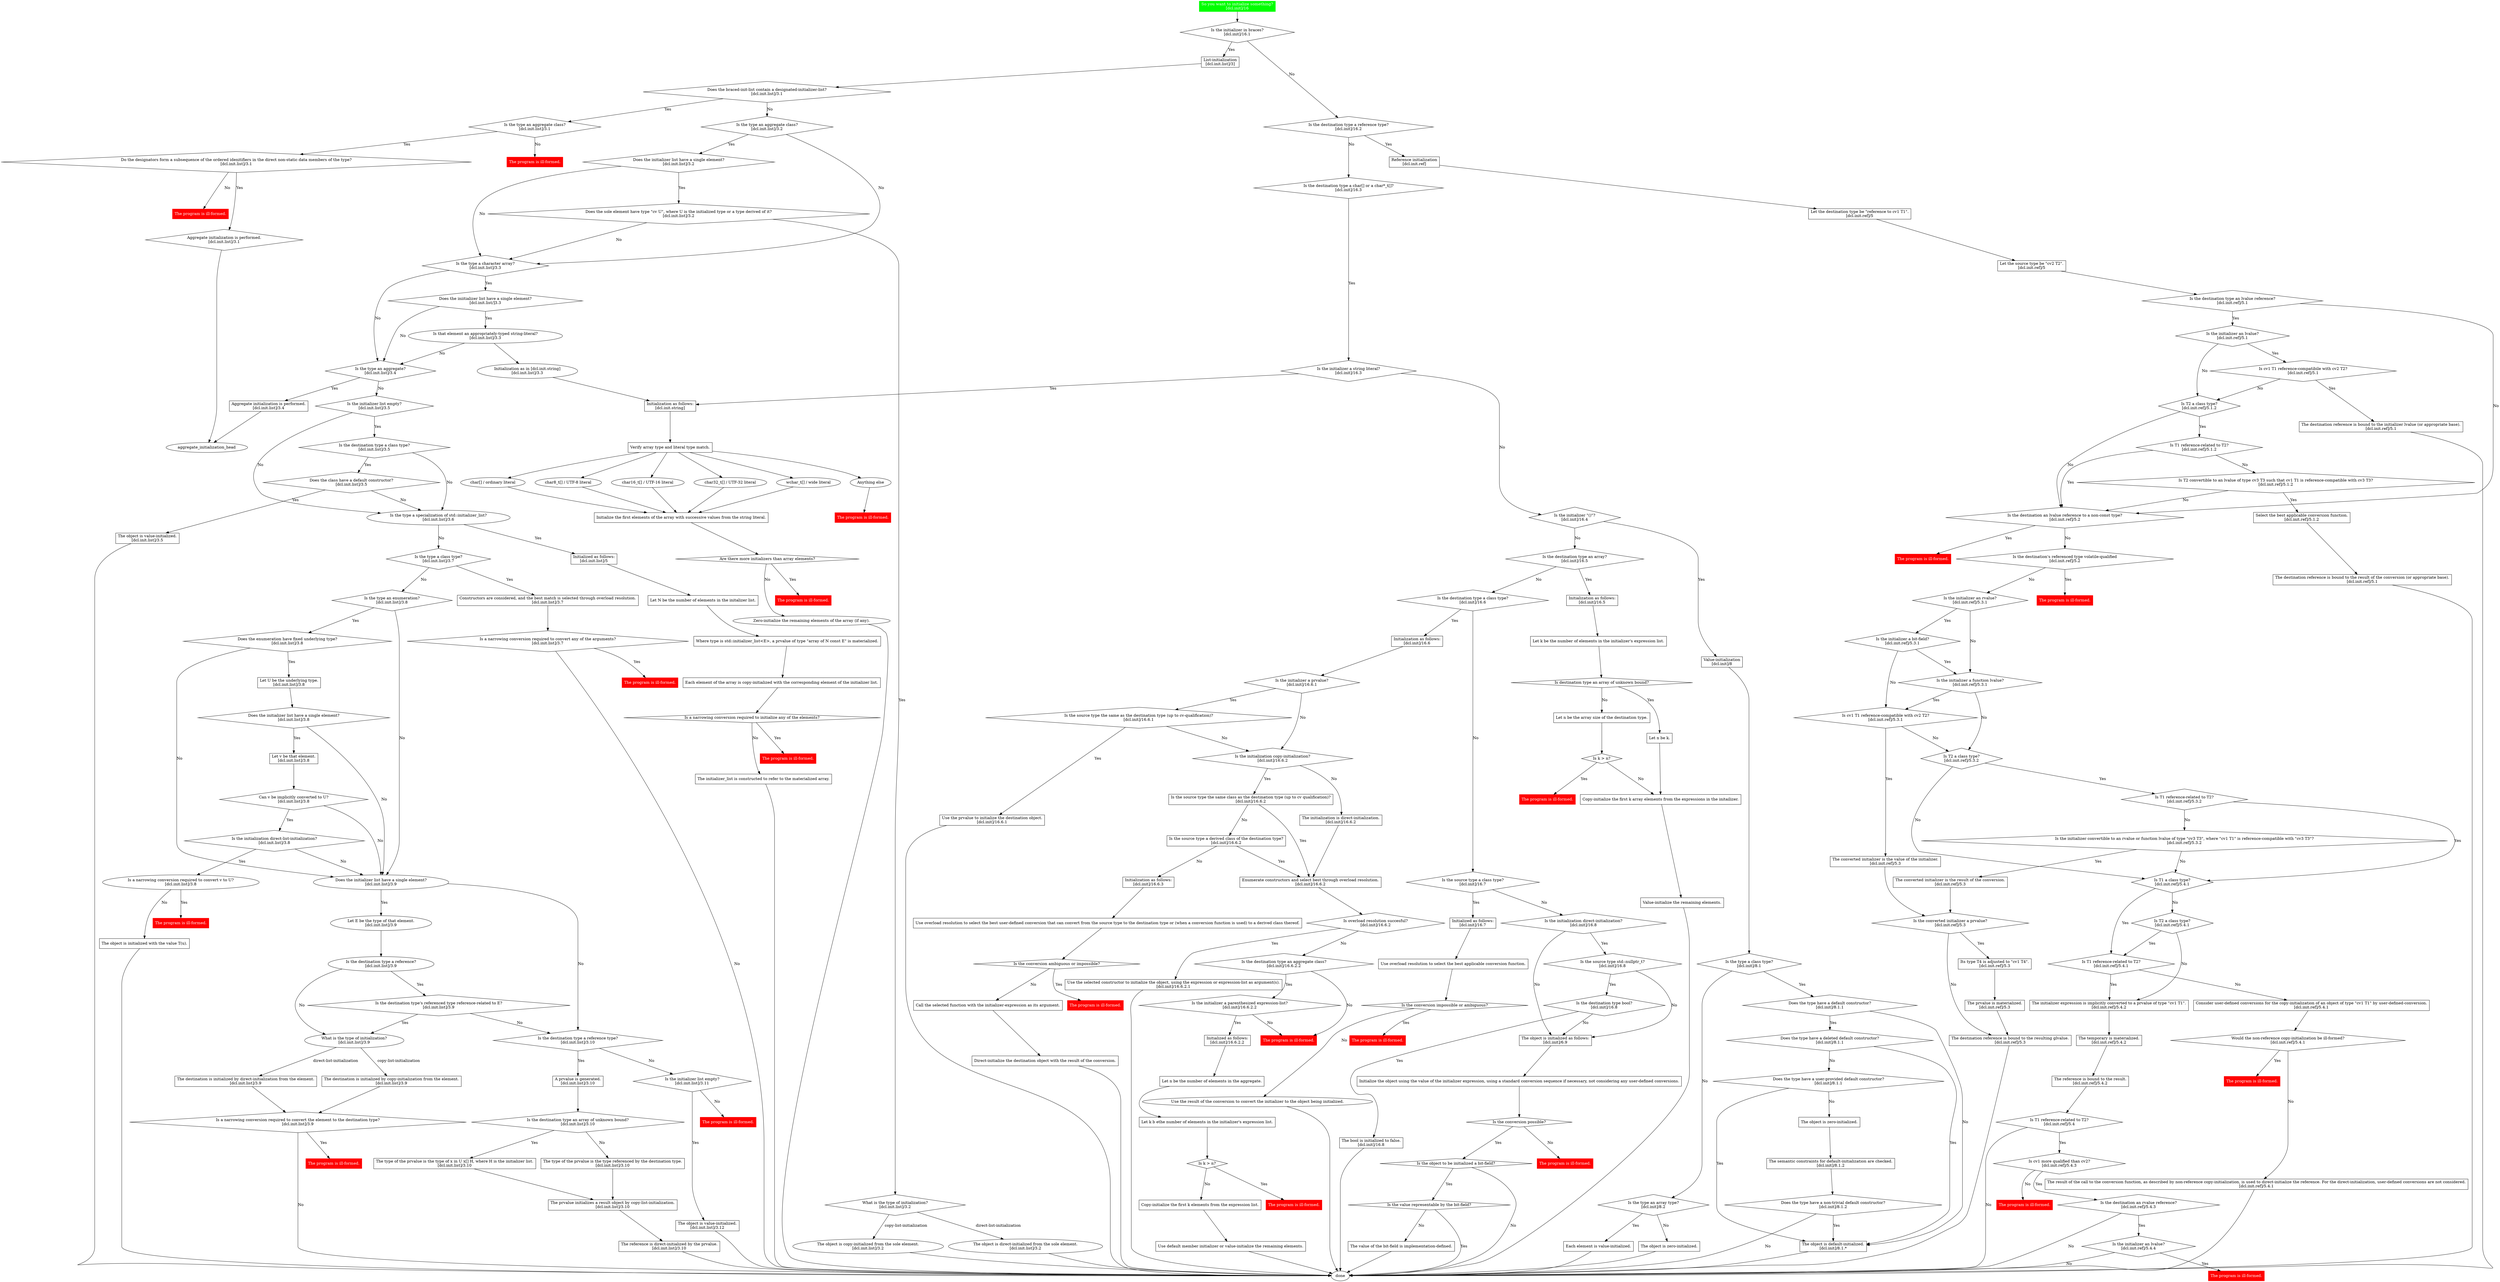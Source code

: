 digraph initialization {
    start [label="So you want to initialize something?\n[dcl.init]/16", style=filled, fillcolor=green, shape=box, color=green, fontcolor=white]
        start -> is_braced

    is_braced [label="Is the initializer in braces?\n[dcl.init]/16.1", shape=diamond]
        is_braced -> list_initialization_head [label="Yes"]
        is_braced -> is_dest_reference [label="No"]
    
    is_dest_reference [label="Is the destination type a reference type?\n[dcl.init]/16.2", shape=diamond]
        is_dest_reference -> reference_initialization_head [label="Yes"]
        is_dest_reference -> is_char_arr_init [label="No"]
    
    is_char_arr_init [label="Is the destination type a char[] or a char*_t[]?\n[dcl.init]/16.3", shape=diamond]
        is_char_arr_init -> is_char_arr_literal_init [label="Yes"]
    
    is_char_arr_literal_init [label="Is the initializer a string literal?\n[dcl.init]/16.3", shape=diamond]
        is_char_arr_literal_init -> string_literal_initialization_head [label="Yes"]
        is_char_arr_literal_init -> is_initializer_empty_parens [label="No"]

    is_initializer_empty_parens [label="Is the initializer \"()\"?\n[dcl.init]/16.4", shape=diamond]
        is_initializer_empty_parens -> value_initialization_head [label="Yes"]
        is_initializer_empty_parens -> is_dest_array [label="No"]

    is_dest_array[label="Is the destination type an array?\n[dcl.init]/16.5", shape=diamond]
        is_dest_array -> array_initialization_head [label="Yes"]
        is_dest_array -> is_dest_class_type [label="No"]

    subgraph array_initialization {
        array_initialization_head [label="Initialization as follows:\n[dcl.init]/16.5", shape=box]
            array_initialization_head -> array_k_definition
        
        array_k_definition [label="Let k be the number of elements in the initializer's expression list.", shape=box]
            array_k_definition -> array_is_unsized

        array_is_unsized [label = "Is destination type an array of unknown bound?", shape=diamond]
            array_is_unsized -> array_unsized_n_defn [label = "Yes"]
            array_is_unsized -> array_sized_n_defn [label = "No"]
        
        array_unsized_n_defn [label = "Let n be k.", shape=box]
            array_unsized_n_defn -> array_initialize_first_k

        array_sized_n_defn [label = "Let n be the array size of the destination type.", shape=box]
            array_sized_n_defn -> array_k_gt_n

        array_k_gt_n [label = "Is k > n?", shape=diamond]
            array_k_gt_n -> array_k_gt_n_ill_formed [label = "Yes"]
            array_k_gt_n -> array_initialize_first_k [label = "No"]    

        array_k_gt_n_ill_formed [label = "The program is ill-formed.", shape=box, style=filled, color=red, fontcolor=white]

        array_initialize_first_k [label = "Copy-initialize the first k array elements from the expressions in the initailizer.", shape=box]
            array_initialize_first_k -> array_initialize_rest

        array_initialize_rest [label = "Value-initialize the remaining elements.", shape=box]
            array_initialize_rest -> done
    }

    is_dest_class_type [label="Is the destination type a class type?\n[dcl.init]/16.6", shape=diamond]
        is_dest_class_type -> class_dest_initialization_head [label="Yes"]
        is_dest_class_type -> is_source_class_type [label="No"]

    is_source_class_type [label="Is the source type a class type?\n[dcl.init]/16.7", shape=diamond]
        is_source_class_type -> class_source_initialization_head [label="Yes"]
        is_source_class_type -> is_direct_init_for_nullptr [label="No"]

    is_direct_init_for_nullptr [label="Is the initialization direct-initialization?\n[dcl.init]/16.8", shape=diamond]
        is_direct_init_for_nullptr -> is_source_type_nullptr [label="Yes"]
        is_direct_init_for_nullptr -> standard_conv_seq_initialization_head [label="No"]    

    is_source_type_nullptr [label="Is the source type std::nullptr_t?\n[dcl.init]/16.8", shape=diamond]
        is_source_type_nullptr -> is_dest_type_bool_for_nullptr [label="Yes"]
        is_source_type_nullptr -> standard_conv_seq_initialization_head [label="No"]

    is_dest_type_bool_for_nullptr [label="Is the destination type bool?\n[dcl.init]/16.8", shape=diamond]
        is_dest_type_bool_for_nullptr -> nullptr_to_bool_init [label="Yes"]
        is_dest_type_bool_for_nullptr -> standard_conv_seq_initialization_head [label="No"]

    nullptr_to_bool_init [label="The bool is initialized to false.\n[dcl.init]/16.8", shape=box]
        nullptr_to_bool_init -> done

    subgraph class_dest_initialization {
        class_dest_initialization_head [label="Initialization as follows:\n[dcl.init]/16.6", shape=box]
            class_dest_initialization_head -> class_is_initializer_prvalue

        class_is_initializer_prvalue [label="Is the initializer a prvalue?\n[dcl.init]/16.6.1", shape=diamond]
            class_is_initializer_prvalue -> class_is_initializer_prvalue_same_class [label="Yes"]
            class_is_initializer_prvalue -> class_is_copy_init [label="No"]

        class_is_initializer_prvalue_same_class [label="Is the source type the same as the destination type (up to cv-qualification)?\n[dcl.init]/16.6.1", shape=diamond]
            class_is_initializer_prvalue_same_class -> class_initialize_by_prvalue [label="Yes"]
            class_is_initializer_prvalue_same_class -> class_is_copy_init [label="No"]

        class_initialize_by_prvalue [label="Use the prvalue to initialize the destination object.\n[dcl.init]/16.6.1", shape=box]
            class_initialize_by_prvalue -> done

        class_is_copy_init [label="Is the initialization copy-initialization?\n[dcl.init]/16.6.2", shape=diamond]
            class_is_copy_init -> class_is_copy_init_same_class [label="Yes"]
            class_is_copy_init -> class_is_direct_init [label="No"]
        
        class_is_copy_init_same_class [label="Is the source type the same class as the destination type (up to cv qualification)?\n[dcl.init]/16.6.2", shape=box]
            class_is_copy_init_same_class -> class_consider_constructors [label="Yes"]
            class_is_copy_init_same_class -> class_is_copy_init_derived_class [label="No"]

        class_is_copy_init_derived_class [label="Is the source type a derived class of the destination type?\n[dcl.init]/16.6.2", shape=box]
            class_is_copy_init_derived_class -> class_consider_constructors [label="Yes"]
            class_is_copy_init_derived_class -> class_user_defined_conv_head [label="No"]

        class_is_direct_init [label="The initialization is direct-initialization.\n[dcl.init]/16.6.2", shape=box]
            class_is_direct_init -> class_consider_constructors

        class_consider_constructors [label="Enumerate constructors and select best through overload resolution.\n[dcl.init]/16.6.2", shape=box]
            class_consider_constructors -> class_constructors_is_resolution_successful

        class_constructors_is_resolution_successful [label="Is overload resolution succesful?\n[dcl.init]/16.6.2", shape=diamond]
            class_constructors_is_resolution_successful -> class_constructors_use_selected [label="Yes"]
            class_constructors_is_resolution_successful -> class_is_aggregate [label="No"]

        class_constructors_use_selected [label="Use the selected constructor to initialize the object, using the expression or expression-list as argument(s).\n[dcl.init]/16.6.2.1", shape=box]
            class_constructors_use_selected -> done

        class_is_aggregate [label="Is the destination type an aggregate class?\n[dcl.init]/16.6.2.2", shape=diamond]
            class_is_aggregate -> class_aggregate_is_initializer_expr_list [label="Yes"]
            class_is_aggregate -> class_ill_formed [label="No"]

        class_aggregate_is_initializer_expr_list [label="Is the initializer a parenthesized expression-list?\n[dcl.init]/16.6.2.2", shape=diamond]
            class_aggregate_is_initializer_expr_list -> class_aggregate_paren_init_head [label="Yes"]
            class_aggregate_is_initializer_expr_list -> class_ill_formed [label="No"]

        class_ill_formed [label = "The program is ill-formed.", shape=box, style=filled, color=red, fontcolor=white]

        subgraph class_aggregate_paren_init {
            class_aggregate_paren_init_head [label="Initialized as follows:\n[dcl.init]/16.6.2.2", shape=box]
                class_aggregate_paren_init_head -> class_aggregate_paren_n_defn

            class_aggregate_paren_n_defn [label="Let n be the number of elements in the aggregate.", shape=box]
                class_aggregate_paren_n_defn -> class_aggregate_paren_k_defn

            class_aggregate_paren_k_defn [label="Let k b ethe number of elements in the initializer's expression list.", shape=box]
                class_aggregate_paren_k_defn -> class_aggregate_paren_is_k_gt_n

            class_aggregate_paren_is_k_gt_n [label="Is k > n?", shape=diamond]
                class_aggregate_paren_is_k_gt_n -> class_aggregate_paren_ill_formed [label="Yes"]
                class_aggregate_paren_is_k_gt_n -> class_aggregate_paren_initialize_first_k [label="No"]

            class_aggregate_paren_initialize_first_k [label="Copy-initialize the first k elements from the expression list.", shape=box]
                class_aggregate_paren_initialize_first_k -> class_aggregate_paren_initialize_rest

            class_aggregate_paren_initialize_rest [label="Use default member initializer or value-initialize the remaining elements.", shape=box]
                class_aggregate_paren_initialize_rest -> done

            class_aggregate_paren_ill_formed [label = "The program is ill-formed.", shape=box, style=filled, color=red, fontcolor=white]
        }

        subgraph class_user_defined_conv {
            class_user_defined_conv_head [label = "Initialization as follows:\n[dcl.init]/16.6.3", shape=box]
                class_user_defined_conv_head -> class_user_defined_conv_overload_resolution

            class_user_defined_conv_overload_resolution [label="Use overload resolution to select the best user-defined conversion that can convert from the source type to the destination type or (when a conversion function is used) to a derived class thereof.", shape=box]
                class_user_defined_conv_overload_resolution -> class_user_defined_conv_is_possible
            
            class_user_defined_conv_is_possible [label="Is the conversion ambiguous or impossible?", shape=diamond]
                class_user_defined_conv_is_possible -> class_user_defined_conv_ill_formed [label="Yes"]
                class_user_defined_conv_is_possible -> class_user_defined_conv_do_conversion [label="No"]

            class_user_defined_conv_do_conversion [label = "Call the selected function with the initializer-expression as its argument.", shape=box]
                class_user_defined_conv_do_conversion -> class_user_defined_conv_initialize

            class_user_defined_conv_initialize [label="Direct-initialize the destination object with the result of the conversion.", shape=box]
                class_user_defined_conv_initialize -> done

            class_user_defined_conv_ill_formed [label = "The program is ill-formed.", shape=box, style=filled, color=red, fontcolor=white]
        }
    }

    subgraph string_literal_initialization {
        string_literal_initialization_head [label="Initialization as follows:\n[dcl.init.string]", shape=box]
            string_literal_initialization_head -> string_literal_verify_kind

        string_literal_verify_kind [label="Verify array type and literal type match.", shape=box]
            string_literal_verify_kind -> { string_literal_kind_char, string_literal_kind_char8, string_literal_kind_char16, string_literal_kind_char32, string_literal_kind_wchar, string_literal_kind_other }

        {
        rank=same;
        string_literal_kind_char [label="char[] / ordinary literal"]
        string_literal_kind_char8 [label="char8_t[] / UTF-8 literal"]
        string_literal_kind_char16 [label="char16_t[] / UTF-16 literal"]
        string_literal_kind_char32 [label="char32_t[] / UTF-32 literal"]
        string_literal_kind_wchar [label="wchar_t[] / wide literal"]
        string_literal_kind_other [label="Anything else"]

        // Force these nodes to layout in the following order
        string_literal_kind_char -> string_literal_kind_char8 -> string_literal_kind_char16 -> string_literal_kind_char32 -> string_literal_kind_wchar -> string_literal_kind_other [style=invis]
        }

        string_literal_kind_other -> string_literal_wrong_kind
        string_literal_wrong_kind  [label = "The program is ill-formed.", shape=box, style=filled, color=red, fontcolor=white]

        { string_literal_kind_char, string_literal_kind_char8, string_literal_kind_char16, string_literal_kind_char32, string_literal_kind_wchar } -> string_literal_initialize_first

        string_literal_initialize_first [label="Initialize the first elements of the array with successive values from the string literal.", shape=box]
            string_literal_initialize_first -> string_literal_has_too_many

        string_literal_has_too_many [label="Are there more initializers than array elements?", shape=diamond]
            string_literal_has_too_many -> string_literal_ill_formed_too_many [label="Yes"]
            string_literal_has_too_many -> string_literal_initialize_rest [label="No"]

        string_literal_ill_formed_too_many [label = "The program is ill-formed.", shape=box, style=filled, color=red, fontcolor=white]

        string_literal_initialize_rest [label="Zero-initialize the remaining elements of the array (if any)."]
            string_literal_initialize_rest -> done
    }

    subgraph class_source_initialization {
        class_source_initialization_head [label="Initialized as follows:\n[dcl.init]/16.7", shape=box]
            class_source_initialization_head -> class_source_consider_conversion_functions

        class_source_consider_conversion_functions [label="Use overload resolution to select the best applicable conversion function.", shape=box]
            class_source_consider_conversion_functions -> class_source_conversion_is_impossible

        class_source_conversion_is_impossible [label="Is the conversion impossible or ambiguous?", shape=diamond]
            class_source_conversion_is_impossible -> class_source_conversion_ill_formed [label="Yes"]
            class_source_conversion_is_impossible -> class_source_initialize [label="No"]

        class_source_conversion_ill_formed [label = "The program is ill-formed.", shape=box, style=filled, color=red, fontcolor=white]

        class_source_initialize [label="Use the result of the conversion to convert the initializer to the object being initialized."]
            class_source_initialize -> done
    }

    subgraph standard_conv_seq_initialization {
        standard_conv_seq_initialization_head [label="The object is initialized as follows:\n[dcl.init]/6.9", shape=box]
            standard_conv_seq_initialization_head -> standard_conv_seq_do_init

        standard_conv_seq_do_init [label="Initialize the object using the value of the initializer expression, using a standard conversion sequence if necessary, not considering any user-defined conversions.", shape=box]
            standard_conv_seq_do_init -> standard_conv_seq_is_possible

        standard_conv_seq_is_possible [label="Is the conversion possible?", shape=diamond]
            standard_conv_seq_is_possible -> standard_conv_seq_ill_formed [label="No"]
            standard_conv_seq_is_possible -> standard_conv_seq_is_bitfield [label="Yes"]

        standard_conv_seq_ill_formed [label = "The program is ill-formed.", shape=box, style=filled, color=red, fontcolor=white]

        standard_conv_seq_is_bitfield [label="Is the object to be initialized a bit-field?", shape=diamond]
            standard_conv_seq_is_bitfield -> standard_conv_seq_is_bitfield_in_range [label="Yes"]
            standard_conv_seq_is_bitfield -> done [label="No"]

        standard_conv_seq_is_bitfield_in_range [label="Is the value representable by the bit-field?", shape=diamond]
            standard_conv_seq_is_bitfield_in_range -> standard_conv_seq_bitfield_imp_def [label="No"]
            standard_conv_seq_is_bitfield_in_range -> done [label="Yes"]

        standard_conv_seq_bitfield_imp_def [label="The value of the bit-field is implementation-defined.", shape=box]
            standard_conv_seq_bitfield_imp_def -> done
    }

    subgraph reference_initialization {
        reference_initialization_head [label="Reference initialization\n[dcl.init.ref]", shape=box]
            reference_initialization_head -> reference_dest_type_defn
        
        reference_dest_type_defn [label="Let the destination type be \"reference to cv1 T1\".\n[dcl.init.ref]/5", shape=box]
            reference_dest_type_defn -> reference_source_type_defn

        reference_source_type_defn [label="Let the source type be \"cv2 T2\".\n[dcl.init.ref]/5", shape=box]
            reference_source_type_defn -> reference_is_dest_lval

        reference_is_dest_lval [label="Is the destination type an lvalue reference?\n[dcl.init.ref]/5.1", shape=diamond]
            reference_is_dest_lval -> reference_dest_lval_is_source_lval [label="Yes"]
            reference_is_dest_lval -> reference_dest_is_lval_non_const [label="No"]

        reference_dest_lval_is_source_lval [label="Is the initializer an lvalue?\n[dcl.init.ref]/5.1", shape=diamond]
            reference_dest_lval_is_source_lval -> reference_lvals_is_compatible [label="Yes"]
            reference_dest_lval_is_source_lval -> reference_dest_lval_is_source_class [label="No"]

        reference_lvals_is_compatible [label="Is cv1 T1 reference-compatibile with cv2 T2?\n[dcl.init.ref]/5.1", shape=diamond]
            reference_lvals_is_compatible -> reference_lvals_compatible_bind [label="Yes"]
            reference_lvals_is_compatible -> reference_dest_lval_is_source_class [label="No"]

        reference_lvals_compatible_bind [label="The destination reference is bound to the initializer lvalue (or appropriate base).\n[dcl.init.ref]/5.1", shape=box]
            reference_lvals_compatible_bind -> done

        reference_dest_lval_is_source_class [label="Is T2 a class type?\n[dcl.init.ref]/5.1.2", shape=diamond]
            reference_dest_lval_is_source_class -> reference_dest_lval_source_class_is_reference_related [label="Yes"]
            reference_dest_lval_is_source_class -> reference_dest_is_lval_non_const [label="No"]

        reference_dest_lval_source_class_is_reference_related [label="Is T1 reference-related to T2?\n[dcl.init.ref]/5.1.2", shape=diamond]
            reference_dest_lval_source_class_is_reference_related -> reference_dest_lval_source_class_is_convertible [label="No"]
            reference_dest_lval_source_class_is_reference_related -> reference_dest_is_lval_non_const [label="Yes"]

        reference_dest_lval_source_class_is_convertible [label="Is T2 convertible to an lvalue of type cv3 T3 such that cv1 T1 is reference-compatible with cv3 T3?\n[dcl.init.ref]/5.1.2", shape=diamond]
            reference_dest_lval_source_class_is_convertible -> reference_class_select_conversion [label="Yes"]
            reference_dest_lval_source_class_is_convertible -> reference_dest_is_lval_non_const [label="No"]

        reference_class_select_conversion [label="Select the best applicable conversion function.\n[dcl.init.ref]/5.1.2", shape=box]
            reference_class_select_conversion -> reference_class_do_initialization

        reference_class_do_initialization [label="The destination reference is bound to the result of the conversion (or appropriate base).\n[dcl.init.ref]/5.1", shape=box]
            reference_class_do_initialization -> done

        reference_dest_is_lval_non_const [label="Is the destination an lvalue reference to a non-const type?\n[dcl.init.ref]/5.2", shape=diamond]
            reference_dest_is_lval_non_const -> reference_dest_non_const_ill_formed [label="Yes"]
            reference_dest_is_lval_non_const -> reference_dest_is_volatile [label="No"]

        reference_dest_non_const_ill_formed [label = "The program is ill-formed.", shape=box, style=filled, color=red, fontcolor=white]

        reference_dest_is_volatile [label="Is the destination's referenced type volatile-qualified\n[dcl.init.ref]/5.2", shape=diamond]
            reference_dest_is_volatile -> reference_dest_volatile_ill_formed [label="Yes"]
            reference_dest_is_volatile -> reference_rval_conv_source_is_rvalue [label="No"]

        reference_dest_volatile_ill_formed [label = "The program is ill-formed.", shape=box, style=filled, color=red, fontcolor=white]

        reference_rval_conv_source_is_rvalue [label="Is the initializer an rvalue?\n[dcl.init.ref]/5.3.1", shape=diamond]
            reference_rval_conv_source_is_rvalue -> reference_rval_conv_source_is_rvalue_bitfield [label="Yes"]
            reference_rval_conv_source_is_rvalue -> reference_rval_conv_source_is_function_lval [label="No"]

        reference_rval_conv_source_is_rvalue_bitfield [label="Is the initializer a bit-field?\n[dcl.init.ref]/5.3.1", shape=diamond]
            reference_rval_conv_source_is_rvalue_bitfield -> reference_rval_conv_source_rval_or_function_is_ref_compat [label="No"]
            reference_rval_conv_source_is_rvalue_bitfield -> reference_rval_conv_source_is_function_lval [label="Yes"]

        reference_rval_conv_source_is_function_lval [label="Is the initializer a function lvalue?\n[dcl.init.ref]/5.3.1", shape=diamond]
            reference_rval_conv_source_is_function_lval -> reference_rval_conv_source_rval_or_function_is_ref_compat [label="Yes"]
            reference_rval_conv_source_is_function_lval -> reference_rval_conv_source_is_class [label="No"]

        reference_rval_conv_source_rval_or_function_is_ref_compat [label="Is cv1 T1 reference-compatible with cv2 T2?\n[dcl.init.ref]/5.3.1", shape=diamond]
            reference_rval_conv_source_rval_or_function_is_ref_compat -> reference_rval_conv_bind_direct [label="Yes"]
            reference_rval_conv_source_rval_or_function_is_ref_compat -> reference_rval_conv_source_is_class [label="No"]

        reference_rval_conv_source_is_class [label="Is T2 a class type?\n[dcl.init.ref]/5.3.2", shape=diamond]
            reference_rval_conv_source_is_class -> reference_rval_conv_source_class_is_ref_related [label="Yes"]
            reference_rval_conv_source_is_class -> reference_temp_is_dest_class [label="No"]

        reference_rval_conv_source_class_is_ref_related [label="Is T1 reference-related to T2?\n[dcl.init.ref]/5.3.2", shape=diamond]
            reference_rval_conv_source_class_is_ref_related -> reference_rval_conv_source_class_convertible_target [label="No"]
            reference_rval_conv_source_class_is_ref_related -> reference_temp_is_dest_class [label="Yes"]

        reference_rval_conv_source_class_convertible_target [label="Is the initializer convertible to an rvalue or function lvalue of type \"cv3 T3\", where \"cv1 T1\" is reference-compatible with \"cv3 T3\"?\n[dcl.init.ref]/5.3.2", shape=diamond]
            reference_rval_conv_source_class_convertible_target -> reference_rval_conv_bind_converted [label="Yes"]
            reference_rval_conv_source_class_convertible_target -> reference_temp_is_dest_class [label="No"]

        reference_rval_conv_bind_direct [label="The converted initializer is the value of the initializer.\n[dcl.init.ref]/5.3", shape=box]
            reference_rval_conv_bind_direct -> reference_rval_conv_is_converted_prval

        reference_rval_conv_bind_converted [label="The converted initializer is the result of the conversion.\n[dcl.init.ref]/5.3", shape=box]
            reference_rval_conv_bind_converted -> reference_rval_conv_is_converted_prval

        reference_rval_conv_is_converted_prval [label="Is the converted initializer a prvalue?\n[dcl.init.ref]/5.3", shape=diamond]
            reference_rval_conv_is_converted_prval -> reference_rval_conv_prval_adjust_type [label="Yes"]
        reference_rval_conv_is_converted_prval -> reference_rval_conv_bind_glval [label="No"]

        reference_rval_conv_prval_adjust_type [label="Its type T4 is adjusted to \"cv1 T4\".\n[dcl.init.ref]/5.3", shape=box]
            reference_rval_conv_prval_adjust_type -> reference_rval_conv_prval_materialize

        reference_rval_conv_prval_materialize [label="The prvalue is materialized.\n[dcl.init.ref]/5.3", shape=box]
            reference_rval_conv_prval_materialize -> reference_rval_conv_bind_glval

        reference_rval_conv_bind_glval [label="The destination reference is bound to the resulting glvalue.\n[dcl.init.ref]/5.3", shape=box]
            reference_rval_conv_bind_glval -> done

        reference_temp_is_dest_class [label="Is T1 a class type?\n[dcl.init.ref]/5.4.1", shape=diamond]
            reference_temp_is_dest_class -> reference_temp_is_related [label="Yes"]
            reference_temp_is_dest_class -> reference_temp_is_source_class [label="No"]

        reference_temp_is_source_class [label="Is T2 a class type?\n[dcl.init.ref]/5.4.1", shape=diamond]
            reference_temp_is_source_class -> reference_temp_is_related [label="Yes"]
            reference_temp_is_source_class -> reference_temp_implicit_conv [label="No"]

        reference_temp_is_related [label="Is T1 reference-related to T2?\n[dcl.init.ref]/5.4.1", shape=diamond]
            reference_temp_is_related -> reference_temp_user_defined_conv [label="No"]
            reference_temp_is_related -> reference_temp_implicit_conv [label="Yes"]

        reference_temp_user_defined_conv [label="Consider user-defined conversions for the copy-initialization of an object of type \"cv1 T1\" by user-defined-conversion.\n[dcl.init.ref]/5.4.1", shape=box]
            reference_temp_user_defined_conv -> reference_temp_user_defined_conv_is_ill_formed

        reference_temp_user_defined_conv_is_ill_formed [label="Would the non-reference copy-initialization be ill-formed?\n[dcl.init.ref]/5.4.1", shape=diamond]
            reference_temp_user_defined_conv_is_ill_formed -> reference_temp_user_defined_conv_ill_formed [label="Yes"]
            reference_temp_user_defined_conv_is_ill_formed -> reference_temp_user_defined_conv_direct_initialize [label="No"]

        reference_temp_user_defined_conv_ill_formed [label = "The program is ill-formed.", shape=box, style=filled, color=red, fontcolor=white]

        reference_temp_user_defined_conv_direct_initialize [label="The result of the call to the conversion function, as described by non-reference copy-initialization, is used to direct-initialize the reference. For the direct-initialization, user-defined conversions are not considered.\n[dcl.init.ref]/5.4.1", shape=box]
            reference_temp_user_defined_conv_direct_initialize -> done

        reference_temp_implicit_conv [label="The initializer expression is implicitly converted to a prvalue of type \"cv1 T1\".\n[dcl.init.ref]/5.4.2", shape=box]
            reference_temp_implicit_conv -> reference_temp_implicit_conv_materialize

        reference_temp_implicit_conv_materialize [label="The temporary is materialized.\n[dcl.init.ref]/5.4.2", shape=box]
            reference_temp_implicit_conv_materialize -> reference_temp_implicit_conv_materialize_bind

        reference_temp_implicit_conv_materialize_bind [label="The reference is bound to the result.\n[dcl.init.ref]/5.4.2", shape=box]
            reference_temp_implicit_conv_materialize_bind -> reference_temp_implicit_conv_materialize_is_reference_related

        reference_temp_implicit_conv_materialize_is_reference_related [label="Is T1 reference-related to T2?\n[dcl.init.ref]/5.4", shape=diamond]
            reference_temp_implicit_conv_materialize_is_reference_related -> reference_temp_implicit_conv_materialize_is_cv_okay [label="Yes"]
            reference_temp_implicit_conv_materialize_is_reference_related -> done [label="No"]

        reference_temp_implicit_conv_materialize_is_cv_okay [label="Is cv1 more qualified than cv2?\n[dcl.init.ref]/5.4.3", shape=diamond]
            reference_temp_implicit_conv_materialize_is_cv_okay -> reference_temp_implicit_conv_materialize_is_dest_rval [label="Yes"]
            reference_temp_implicit_conv_materialize_is_cv_okay -> reference_temp_implicit_conv_materialize_cv_ill_formed [label="No"]

        reference_temp_implicit_conv_materialize_cv_ill_formed [label = "The program is ill-formed.", shape=box, style=filled, color=red, fontcolor=white]

        reference_temp_implicit_conv_materialize_is_dest_rval [label="Is the destination an rvalue reference?\n[dcl.init.ref]/5.4.3", shape=diamond]
            reference_temp_implicit_conv_materialize_is_dest_rval -> reference_temp_implicit_conv_materialize_is_source_lval [label="Yes"]
            reference_temp_implicit_conv_materialize_is_dest_rval -> done [label="No"]

        reference_temp_implicit_conv_materialize_is_source_lval [label="Is the initializer an lvalue?\n[dcl.init.ref]/5.4.4", shape=diamond]
            reference_temp_implicit_conv_materialize_is_source_lval -> reference_temp_implicit_conv_materialize_source_lval_ill_formed [label="Yes"]
            reference_temp_implicit_conv_materialize_is_source_lval -> done [label="No"]

        reference_temp_implicit_conv_materialize_source_lval_ill_formed [label = "The program is ill-formed.", shape=box, style=filled, color=red, fontcolor=white]
    }

    subgraph value_initialization {
        value_initialization_head [label="Value-initialization\n[dcl.init]/8", shape=box]
            value_initialization_head -> value_is_class

        value_is_class [label="Is the type a class type?\n[dcl.init]/8.1", shape=diamond]
            value_is_class -> value_has_dflt_ctor [label="Yes"]
            value_is_class -> value_is_array [label="No"]

        value_has_dflt_ctor [label="Does the type have a default constructor?\n[dcl.init]/8.1.1", shape=diamond]
            value_has_dflt_ctor -> value_default_initialize [label="No"]
            value_has_dflt_ctor -> value_has_deleted_dflt_ctor [label="Yes"]

        value_has_deleted_dflt_ctor [label="Does the type have a deleted default constructor?\n[dcl.init]/8.1.1", shape=diamond]
            value_has_deleted_dflt_ctor -> value_default_initialize [label="Yes"]
            value_has_deleted_dflt_ctor -> value_has_user_dflt_ctor [label="No"]

        value_has_user_dflt_ctor [label="Does the type have a user-provided default constructor?\n[dcl.init]/8.1.1", shape=diamond]
            value_has_user_dflt_ctor -> value_default_initialize [label="Yes"]
            value_has_user_dflt_ctor -> value_zero_initialize_class [label="No"]

        value_zero_initialize_class [label="The object is zero-initialized.", shape=box]
            value_zero_initialize_class -> value_check_default

        value_is_array [label="Is the type an array type?\n[dcl.init]/8.2", shape=diamond]
            value_is_array -> value_value_initialize_elements [label="Yes"]
            value_is_array -> value_zero_initialize_fallback [label="No"]

        value_value_initialize_elements [label="Each element is value-initialized.", shape=box]
            value_value_initialize_elements -> done

        value_zero_initialize_fallback [label="The object is zero-initialized.", shape=box]
            value_zero_initialize_fallback -> done

        value_default_initialize [label="The object is default-initialized.\n[dcl.init]/8.1.*", shape=box]
            value_default_initialize -> done

        value_check_default [label="The semantic constraints for default-initialization are checked.\n[dcl.init]/8.1.2", shape=box]
            value_check_default -> value_has_nontrivial_dflt_ctor

        value_has_nontrivial_dflt_ctor [label="Does the type have a non-trivial default constructor?\n[dcl.init]/8.1.2", shape=diamond]
            value_has_nontrivial_dflt_ctor -> value_default_initialize [label="Yes"]
            value_has_nontrivial_dflt_ctor -> done [label="No"]
    }

    subgraph list_initialization {
        list_initialization_head [label="List-initialization\n[dcl.init.list]/3]", shape=box]
            list_initialization_head -> list_has_designated_initializer

        list_has_designated_initializer [label="Does the braced-init-list contain a designated-initializer-list?\n[dcl.init.list]/3.1", shape=diamond]
            list_has_designated_initializer -> list_designated_initalizer_is_aggregate [label="Yes"]
            list_has_designated_initializer -> list_is_aggregate_class [label="No"]

        list_designated_initalizer_is_aggregate [label="Is the type an aggregate class?\n[dcl.init.list]/3.1", shape=diamond]
            list_designated_initalizer_is_aggregate -> list_designated_initializer_are_identifiers_valid [label="Yes"]
            list_designated_initalizer_is_aggregate -> list_designated_initalizer_nonaggregate_ill_formed [label="No"]

        list_designated_initalizer_nonaggregate_ill_formed [label = "The program is ill-formed.", shape=box, style=filled, color=red, fontcolor=white]

        list_designated_initializer_are_identifiers_valid [label="Do the designators form a subsequence of the ordered idenitifiers in the direct non-static data members of the type?\n[dcl.init.list]/3.1", shape=diamond]
            list_designated_initializer_are_identifiers_valid -> list_designated_initializer_aggregate_init [label="Yes"]
            list_designated_initializer_are_identifiers_valid ->  list_designated_initalizer_initializers_ill_formed [label="No"]

        list_designated_initalizer_initializers_ill_formed [label = "The program is ill-formed.", shape=box, style=filled, color=red, fontcolor=white]

        list_designated_initializer_aggregate_init [label="Aggregate initialization is performed.\n[dcl.init.list]/3.1", shape=diamond]
        list_designated_initializer_aggregate_init -> aggregate_initialization_head

        list_is_aggregate_class [label="Is the type an aggregate class?\n[dcl.init.list]/3.2", shape=diamond]
            list_is_aggregate_class -> list_aggregate_is_list_singleton [label="Yes"]
            list_is_aggregate_class -> list_is_type_char_array [label="No"]

        list_aggregate_is_list_singleton [label="Does the initializer list have a single element?\n[dcl.init.list]/3.2", shape=diamond]
            list_aggregate_is_list_singleton -> list_aggregate_singleton_is_type_valid [label="Yes"]
            list_aggregate_is_list_singleton -> list_is_type_char_array [label="No"]

        list_aggregate_singleton_is_type_valid [label="Does the sole element have type \"cv U\", where U is the initialized type or a type derived of it?\n[dcl.init.list]/3.2", shape=diamond]
            list_aggregate_singleton_is_type_valid -> list_aggregate_singleton_type_init_type [label="Yes"]
            list_aggregate_singleton_is_type_valid -> list_is_type_char_array [label="No"]

        list_aggregate_singleton_type_init_type [label="What is the type of initialization?\n[dcl.init.list]/3.2", shape=diamond]
            list_aggregate_singleton_type_init_type -> list_aggregate_singleton_type_copy [label="copy-list-initialization"]
            list_aggregate_singleton_type_init_type -> list_aggregate_singleton_type_direct [label="direct-list-initialization"]

        list_aggregate_singleton_type_copy [label="The object is copy-initialized from the sole element.\n[dcl.init.list]/3.2"]
            list_aggregate_singleton_type_copy -> done

        list_aggregate_singleton_type_direct [label="The object is direct-initialized from the sole element.\n[dcl.init.list]/3.2"]
            list_aggregate_singleton_type_direct -> done

        list_is_type_char_array [label="Is the type a character array?\n[dcl.init.list]/3.3", shape=diamond]
            list_is_type_char_array -> list_char_array_is_singleton [label="Yes"]
            list_is_type_char_array -> list_is_aggregate [label="No"]

        list_char_array_is_singleton [label="Does the iniitializer list have a single element?\n[dcl.init.list/]3.3", shape=diamond]
            list_char_array_is_singleton -> list_char_array_singleton_is_typed [label="Yes"]
            list_char_array_is_singleton -> list_is_aggregate [label="No"]

        list_char_array_singleton_is_typed [label="Is that element an appropriately-typed string-literal?\n[dcl.init.list]/3.3"]
            list_char_array_singleton_is_typed -> list_char_array_string_literal_init [label=""]
            list_char_array_singleton_is_typed -> list_is_aggregate [label="No"]

        list_char_array_string_literal_init [label="Initialization as in [dcl.init.string]\n[dcl.init.list]/3.3"]
            list_char_array_string_literal_init -> string_literal_initialization_head

        list_is_aggregate [label="Is the type an aggregate?\n[dcl.init.list]/3.4", shape=diamond]
            list_is_aggregate -> list_aggregate_aggregate_initialization [label="Yes"]
            list_is_aggregate -> list_is_list_empty [label="No"]

        list_aggregate_aggregate_initialization [label="Aggregate initialization is performed.\n[dcl.init.list]/3.4", shape=box]
            list_aggregate_aggregate_initialization -> aggregate_initialization_head

        list_is_list_empty [label="Is the initializer list empty?\n[dcl.init.list]/3.5", shape=diamond]
            list_is_list_empty -> list_empty_is_class [label="Yes"]
            list_is_list_empty -> list_dest_is_initializer_list [label="No"]

        list_empty_is_class [label="Is the destination type a class type?\n[dcl.init.list]/3.5", shape=diamond]
            list_empty_is_class -> list_empty_has_default_constructor [label="Yes"]
            list_empty_is_class -> list_dest_is_initializer_list [label="No"]

        list_empty_has_default_constructor [label="Does the class have a default constructor?\n[dcl.init.list]/3.5", shape=diamond]
            list_empty_has_default_constructor -> list_empty_value_initialize [label="Yes"]
            list_empty_has_default_constructor -> list_dest_is_initializer_list [label="No"]

        list_empty_value_initialize [label="The object is value-initialized.\n[dcl.init.list]/3.5", shape=box]
            list_empty_value_initialize -> done

        list_dest_is_initializer_list [label="Is the type a specialization of std::initializer_list?\n[dcl.init.list]/3.6"]
            list_dest_is_initializer_list -> list_initializer_list_init [label="Yes"]
            list_dest_is_initializer_list -> list_is_class [label="No"]

        list_initializer_list_init [label="Initialized as follows:\n[dcl.init.list]/5", shape=box]
            list_initializer_list_init -> list_initializer_list_n_defn

        list_initializer_list_n_defn [label="Let N be the number of elements in the initalizer list.", shape=box]
            list_initializer_list_n_defn -> list_initializer_list_materialize_array

        list_initializer_list_materialize_array [label="Where type is std::initializer_list<E>, a prvalue of type \"array of N const E\" is materialized.", shape=box]
            list_initializer_list_materialize_array -> list_initializer_list_init_array

        list_initializer_list_init_array [label="Each element of the array is copy-initialized with the corresponding element of the initializer list.", shape=box]
            list_initializer_list_init_array -> list_initializer_list_is_narrowing

        list_initializer_list_is_narrowing [label="Is a narrowing conversion required to initialize any of the elements?", shape=diamond]
            list_initializer_list_is_narrowing -> list_initializer_list_narrowing_ill_formed [label="Yes"]
            list_initializer_list_is_narrowing -> list_initializer_list_init_object [label="No"]

        list_initializer_list_narrowing_ill_formed [label = "The program is ill-formed.", shape=box, style=filled, color=red, fontcolor=white]

        list_initializer_list_init_object [label="The initializer_list is constructed to refer to the materialized array.", shape=box]
            list_initializer_list_init_object -> done

        list_is_class [label="Is the type a class type?\n[dcl.init.list]/3.7", shape=diamond]
            list_is_class -> list_class_ctors [label="Yes"]
            list_is_class -> list_is_enum [label="No"]

        list_class_ctors [label="Constructors are considered, and the best match is selected through overload resolution.\n[dcl.init.list]/3.7", shape=box]
            list_class_ctors -> list_class_is_narrowing

        list_class_is_narrowing [label="Is a narrowing conversion required to convert any of the arguments?\n[dcl.init.list]/3.7", shape=diamond]
            list_class_is_narrowing -> list_class_narrowing_ill_formed [label="Yes"]
            list_class_is_narrowing -> done [label="No"]

        list_class_narrowing_ill_formed [label = "The program is ill-formed.", shape=box, style=filled, color=red, fontcolor=white]

        list_is_enum [label="Is the type an enumeration?\n[dcl.init.list]/3.8", shape=diamond]
            list_is_enum -> list_enum_is_fixed [label="Yes"]
            list_is_enum -> list_final_is_singleton [label="No"]

        list_enum_is_fixed [label="Does the enumeration have fixed underlying type?\n[dcl.init.list]/3.8", shape=diamond]
            list_enum_is_fixed -> list_enum_underlying_defn [label="Yes"]
            list_enum_is_fixed -> list_final_is_singleton [label="No"]

        list_enum_underlying_defn [label="Let U be the underlying type.\n[dcl.init.list]/3.8", shape=box]
            list_enum_underlying_defn -> list_enum_is_singleton

        list_enum_is_singleton [label="Does the initializer list have a single element?\n[dcl.init.list]/3.8", shape=diamond]
            list_enum_is_singleton -> list_enum_elem_defn [label="Yes"]
            list_enum_is_singleton -> list_final_is_singleton [label="No"]

        list_enum_elem_defn [label="Let v be that element.\n[dcl.init.list]/3.8", shape=box]
            list_enum_elem_defn -> list_enum_is_convertible

        list_enum_is_convertible [label="Can v be implicitly converted to U?\n[dcl.init.list]/3.8", shape=diamond]
            list_enum_is_convertible -> list_enum_is_direct [label="Yes"]
            list_enum_is_convertible -> list_final_is_singleton [label="No"]

        list_enum_is_direct [label="Is the initialization direct-list-initialization?\n[dcl.init.list]/3.8", shape=diamond]
            list_enum_is_direct -> list_enum_is_narrowing [label="Yes"]
            list_enum_is_direct -> list_final_is_singleton [label="No"]

        list_enum_is_narrowing [label="Is a narrowing conversion required to convert v to U?\n[dcl.init.list]/3.8"]
            list_enum_is_narrowing -> list_enum_narrowing_ill_formed [label="Yes"]
            list_enum_is_narrowing -> list_enum_initialization [label="No"]

        list_enum_initialization [label="The object is initialized with the value T(u).", shape=box]
            list_enum_initialization -> done

        list_enum_narrowing_ill_formed [label = "The program is ill-formed.", shape=box, style=filled, color=red, fontcolor=white]

        // Final just because I couldn't come up with a better name for it. "Final" as in "last".

        list_final_is_singleton [label="Does the initializer list have a single element?\n[dcl.init.list]/3.9", style=diamond]
            list_final_is_singleton -> list_final_singleton_type_defn [label="Yes"]
            list_final_is_singleton -> list_ref_prvalue_is_ref [label="No"]

        list_final_singleton_type_defn [label="Let E be the type of that element.\n[dcl.init.list]/3.9", style=box]
            list_final_singleton_type_defn -> list_final_singleton_is_dest_ref

        list_final_singleton_is_dest_ref [label="Is the destination type a reference?\n[dcl.init.list]/3.9", style=diamond]
            list_final_singleton_is_dest_ref -> list_final_singleton_is_dest_ref_related [label="Yes"]
            list_final_singleton_is_dest_ref -> list_final_singleton_type [label="No"]

        list_final_singleton_is_dest_ref_related [label="Is the destination type's referenced type reference-related to E?\n[dcl.init.list]/3.9", shape=diamond]
            list_final_singleton_is_dest_ref_related -> list_final_singleton_type [label="Yes"]
            list_final_singleton_is_dest_ref_related -> list_ref_prvalue_is_ref [label="No"]

        list_final_singleton_type [label="What is the type of initialization?\n[dcl.init.list]/3.9"]
            list_final_singleton_type -> list_final_singleton_direct [label="direct-list-initialization"]
            list_final_singleton_type -> list_final_singleton_copy [label="copy-list-initialization"]

        list_final_singleton_direct [label="The destination is initialized by direct-initialization from the element.\n[dcl.init.list]/3.9", shape=box]
            list_final_singleton_direct -> list_final_singleton_is_narrowing

        list_final_singleton_copy [label="The destination is initialized by copy-initialization from the element.\n[dcl.init.list]/3.9", shape=box]
            list_final_singleton_copy -> list_final_singleton_is_narrowing

        list_final_singleton_is_narrowing [label="Is a narrowing conversion required to convert the element to the destination type?\n[dcl.init.list]/3.9", shape=diamond]
            list_final_singleton_is_narrowing -> done [label="No"]
            list_final_singleton_is_narrowing -> list_final_singleton_narrowing_ill_formed [label="Yes"]

        list_final_singleton_narrowing_ill_formed [label = "The program is ill-formed.", shape=box, style=filled, color=red, fontcolor=white]

        list_ref_prvalue_is_ref [label="Is the destination type a reference type?\n[dcl.init.list]/3.10", shape=diamond]
            list_ref_prvalue_is_ref -> list_ref_prvalue_prvalue_generated [label="Yes"]
            list_ref_prvalue_is_ref -> list_final_is_empty [label="No"]

        list_ref_prvalue_prvalue_generated [label="A prvalue is generated.\n[dcl.init.list]/3.10", shape=box]
            list_ref_prvalue_prvalue_generated -> list_ref_prvalue_type_is_unknown_bound

        list_ref_prvalue_type_is_unknown_bound [label="Is the destination type an array of unknown bound?\n[dcl.init.list]/3.10", shape=diamond]
            list_ref_prvalue_type_is_unknown_bound -> list_ref_prvalue_type_unknown_bound [label="Yes"]
            list_ref_prvalue_type_is_unknown_bound -> list_ref_prvalue_type_normal [label="No"]

        list_ref_prvalue_type_normal [label="The type of the prvalue is the type referenced by the destination type.\n[dcl.init.list]/3.10", shape=box]
            list_ref_prvalue_type_normal -> list_ref_prvalue_init_prvalue

        list_ref_prvalue_type_unknown_bound [label="The type of the prvalue is the type of x in U x[] H, where H is the initializer list.\n[dcl.init.list]/3.10", shape=box]
            list_ref_prvalue_type_unknown_bound -> list_ref_prvalue_init_prvalue

        list_ref_prvalue_init_prvalue [label="The prvalue initializes a result object by copy-list-initialization.\n[dcl.init.list]/3.10", shape=box]
            list_ref_prvalue_init_prvalue -> list_ref_prvalue_init_ref

        list_ref_prvalue_init_ref [label="The reference is direct-initialized by the prvalue.\n[dcl.init.list]/3.10", shape=box]
            list_ref_prvalue_init_ref -> done 

        // Final, again, as in "last".
        list_final_is_empty [label="Is the initializer list empty?\n[dcl.init.list]/3.11", shape=diamond]
            list_final_is_empty -> list_final_empty_value_init [label="Yes"]
            list_final_is_empty -> list_nothing_else_ill_formed [label="No"]

        list_final_empty_value_init [label="The object is value-initialized.\n[dcl.init.list]/3.12", shape=box]
            list_final_empty_value_init -> done

        list_nothing_else_ill_formed [label = "The program is ill-formed.", shape=box, style=filled, color=red, fontcolor=white]

    }
}
